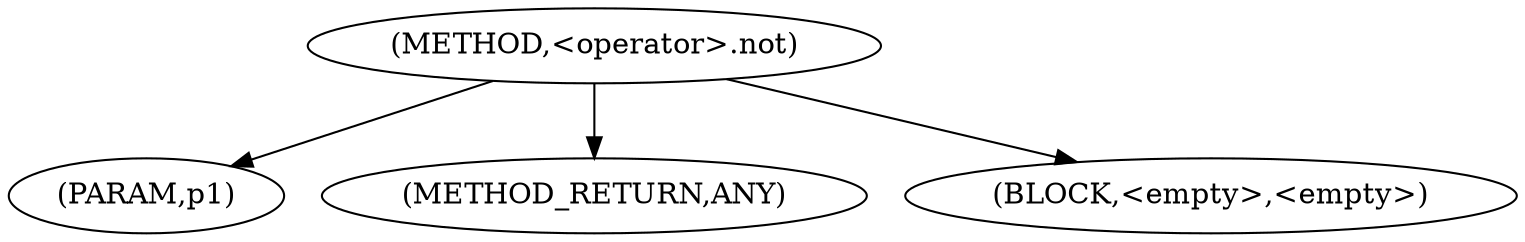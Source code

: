 digraph "&lt;operator&gt;.not" {  
"99970" [label = <(METHOD,&lt;operator&gt;.not)> ]
"99971" [label = <(PARAM,p1)> ]
"99972" [label = <(METHOD_RETURN,ANY)> ]
"99973" [label = <(BLOCK,&lt;empty&gt;,&lt;empty&gt;)> ]
  "99970" -> "99972" 
  "99970" -> "99971" 
  "99970" -> "99973" 
}
